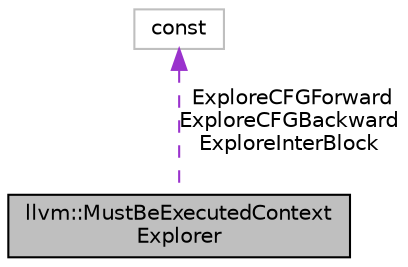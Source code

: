 digraph "llvm::MustBeExecutedContextExplorer"
{
 // LATEX_PDF_SIZE
  bgcolor="transparent";
  edge [fontname="Helvetica",fontsize="10",labelfontname="Helvetica",labelfontsize="10"];
  node [fontname="Helvetica",fontsize="10",shape=record];
  Node1 [label="llvm::MustBeExecutedContext\lExplorer",height=0.2,width=0.4,color="black", fillcolor="grey75", style="filled", fontcolor="black",tooltip="A \"must be executed context\" for a given program point PP is the set of instructions,..."];
  Node2 -> Node1 [dir="back",color="darkorchid3",fontsize="10",style="dashed",label=" ExploreCFGForward\nExploreCFGBackward\nExploreInterBlock" ,fontname="Helvetica"];
  Node2 [label="const",height=0.2,width=0.4,color="grey75",tooltip=" "];
}
